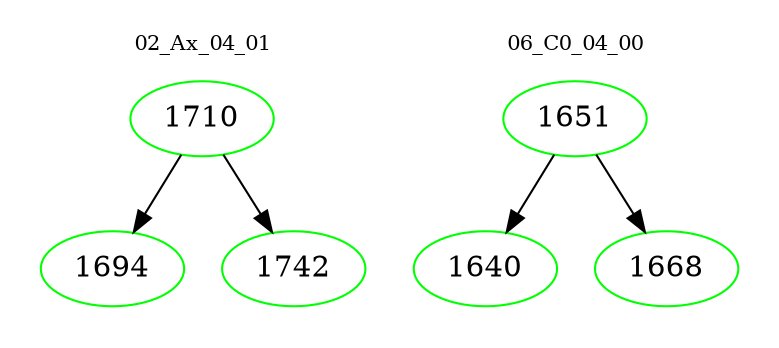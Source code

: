digraph{
subgraph cluster_0 {
color = white
label = "02_Ax_04_01";
fontsize=10;
T0_1710 [label="1710", color="green"]
T0_1710 -> T0_1694 [color="black"]
T0_1694 [label="1694", color="green"]
T0_1710 -> T0_1742 [color="black"]
T0_1742 [label="1742", color="green"]
}
subgraph cluster_1 {
color = white
label = "06_C0_04_00";
fontsize=10;
T1_1651 [label="1651", color="green"]
T1_1651 -> T1_1640 [color="black"]
T1_1640 [label="1640", color="green"]
T1_1651 -> T1_1668 [color="black"]
T1_1668 [label="1668", color="green"]
}
}
